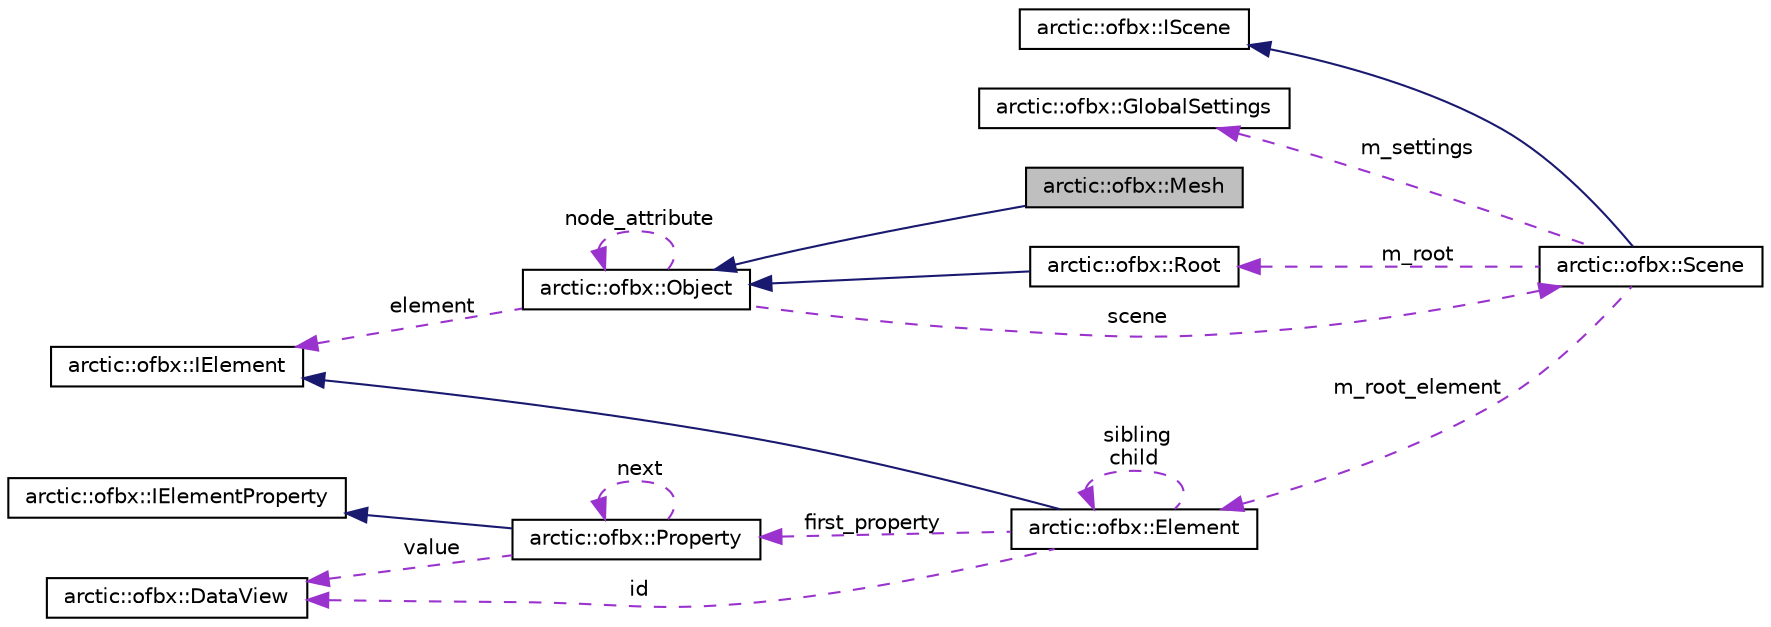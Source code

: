 digraph "arctic::ofbx::Mesh"
{
 // LATEX_PDF_SIZE
  edge [fontname="Helvetica",fontsize="10",labelfontname="Helvetica",labelfontsize="10"];
  node [fontname="Helvetica",fontsize="10",shape=record];
  rankdir="LR";
  Node3 [label="arctic::ofbx::Mesh",height=0.2,width=0.4,color="black", fillcolor="grey75", style="filled", fontcolor="black",tooltip=" "];
  Node4 -> Node3 [dir="back",color="midnightblue",fontsize="10",style="solid",fontname="Helvetica"];
  Node4 [label="arctic::ofbx::Object",height=0.2,width=0.4,color="black", fillcolor="white", style="filled",URL="$structarctic_1_1ofbx_1_1_object.html",tooltip=" "];
  Node5 -> Node4 [dir="back",color="darkorchid3",fontsize="10",style="dashed",label=" scene" ,fontname="Helvetica"];
  Node5 [label="arctic::ofbx::Scene",height=0.2,width=0.4,color="black", fillcolor="white", style="filled",URL="$structarctic_1_1ofbx_1_1_scene.html",tooltip=" "];
  Node6 -> Node5 [dir="back",color="midnightblue",fontsize="10",style="solid",fontname="Helvetica"];
  Node6 [label="arctic::ofbx::IScene",height=0.2,width=0.4,color="black", fillcolor="white", style="filled",URL="$structarctic_1_1ofbx_1_1_i_scene.html",tooltip=" "];
  Node7 -> Node5 [dir="back",color="darkorchid3",fontsize="10",style="dashed",label=" m_root" ,fontname="Helvetica"];
  Node7 [label="arctic::ofbx::Root",height=0.2,width=0.4,color="black", fillcolor="white", style="filled",URL="$structarctic_1_1ofbx_1_1_root.html",tooltip=" "];
  Node4 -> Node7 [dir="back",color="midnightblue",fontsize="10",style="solid",fontname="Helvetica"];
  Node8 -> Node5 [dir="back",color="darkorchid3",fontsize="10",style="dashed",label=" m_settings" ,fontname="Helvetica"];
  Node8 [label="arctic::ofbx::GlobalSettings",height=0.2,width=0.4,color="black", fillcolor="white", style="filled",URL="$structarctic_1_1ofbx_1_1_global_settings.html",tooltip=" "];
  Node9 -> Node5 [dir="back",color="darkorchid3",fontsize="10",style="dashed",label=" m_root_element" ,fontname="Helvetica"];
  Node9 [label="arctic::ofbx::Element",height=0.2,width=0.4,color="black", fillcolor="white", style="filled",URL="$structarctic_1_1ofbx_1_1_element.html",tooltip=" "];
  Node10 -> Node9 [dir="back",color="midnightblue",fontsize="10",style="solid",fontname="Helvetica"];
  Node10 [label="arctic::ofbx::IElement",height=0.2,width=0.4,color="black", fillcolor="white", style="filled",URL="$structarctic_1_1ofbx_1_1_i_element.html",tooltip=" "];
  Node11 -> Node9 [dir="back",color="darkorchid3",fontsize="10",style="dashed",label=" first_property" ,fontname="Helvetica"];
  Node11 [label="arctic::ofbx::Property",height=0.2,width=0.4,color="black", fillcolor="white", style="filled",URL="$structarctic_1_1ofbx_1_1_property.html",tooltip=" "];
  Node12 -> Node11 [dir="back",color="midnightblue",fontsize="10",style="solid",fontname="Helvetica"];
  Node12 [label="arctic::ofbx::IElementProperty",height=0.2,width=0.4,color="black", fillcolor="white", style="filled",URL="$structarctic_1_1ofbx_1_1_i_element_property.html",tooltip=" "];
  Node11 -> Node11 [dir="back",color="darkorchid3",fontsize="10",style="dashed",label=" next" ,fontname="Helvetica"];
  Node13 -> Node11 [dir="back",color="darkorchid3",fontsize="10",style="dashed",label=" value" ,fontname="Helvetica"];
  Node13 [label="arctic::ofbx::DataView",height=0.2,width=0.4,color="black", fillcolor="white", style="filled",URL="$structarctic_1_1ofbx_1_1_data_view.html",tooltip=" "];
  Node9 -> Node9 [dir="back",color="darkorchid3",fontsize="10",style="dashed",label=" sibling\nchild" ,fontname="Helvetica"];
  Node13 -> Node9 [dir="back",color="darkorchid3",fontsize="10",style="dashed",label=" id" ,fontname="Helvetica"];
  Node4 -> Node4 [dir="back",color="darkorchid3",fontsize="10",style="dashed",label=" node_attribute" ,fontname="Helvetica"];
  Node10 -> Node4 [dir="back",color="darkorchid3",fontsize="10",style="dashed",label=" element" ,fontname="Helvetica"];
}
